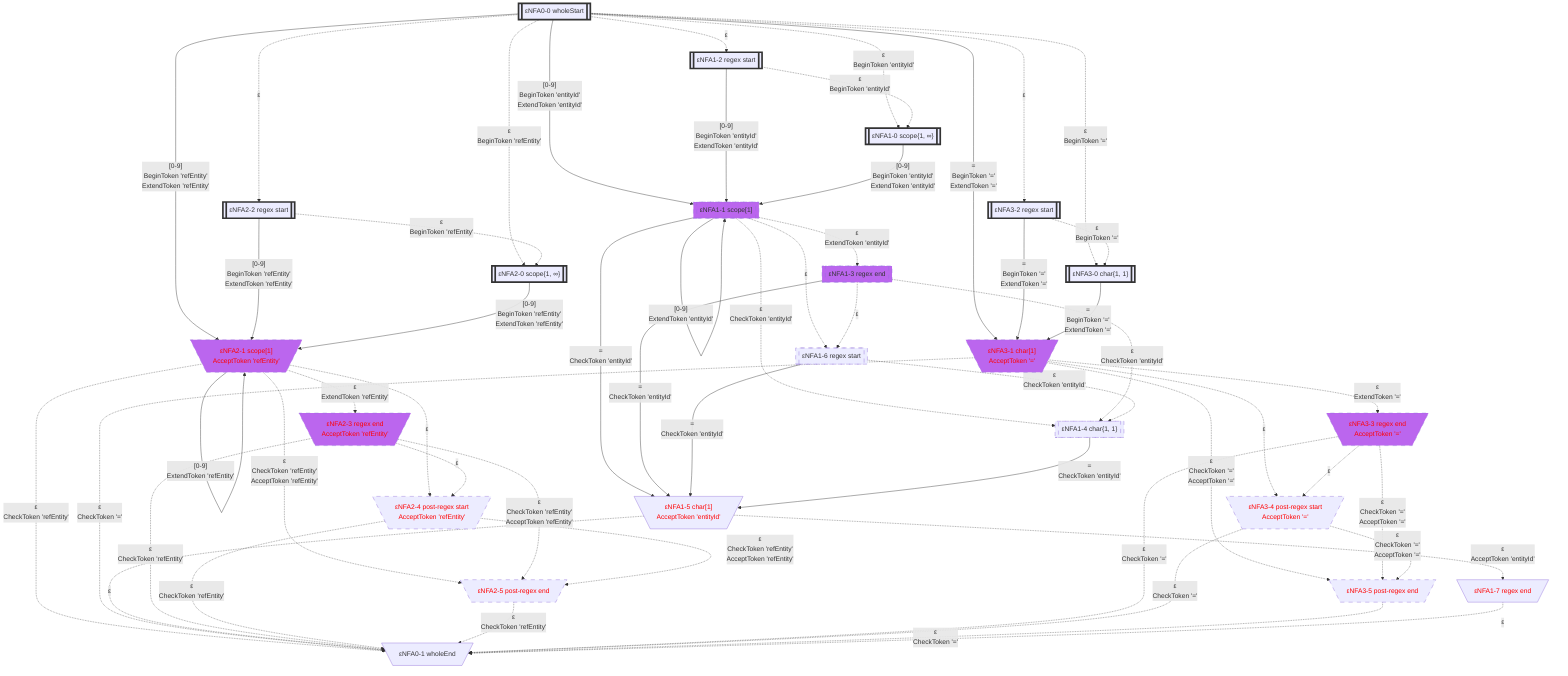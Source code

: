flowchart
classDef c0001 color:#FF0000;
classDef c0010 stroke-dasharray: 10 10;
classDef c0011 stroke-dasharray: 10 10,color:#FF0000;
classDef c0100 fill:#BB66EE;
classDef c0101 fill:#BB66EE,color:#FF0000;
classDef c0110 fill:#BB66EE,stroke-dasharray: 10 10;
classDef c0111 fill:#BB66EE,stroke-dasharray: 10 10,color:#FF0000;
classDef c1000 stroke:#333,stroke-width:4px;
classDef c1001 stroke:#333,stroke-width:4px,color:#FF0000;
classDef c1010 stroke:#333,stroke-width:4px,stroke-dasharray: 10 10;
classDef c1011 stroke:#333,stroke-width:4px,stroke-dasharray: 10 10,color:#FF0000;
classDef c1100 stroke:#333,stroke-width:4px,fill:#BB66EE;
classDef c1101 stroke:#333,stroke-width:4px,fill:#BB66EE,color:#FF0000;
classDef c1110 stroke:#333,stroke-width:4px,fill:#BB66EE,stroke-dasharray: 10 10;
classDef c1111 stroke:#333,stroke-width:4px,fill:#BB66EE,stroke-dasharray: 10 10,color:#FF0000;
eNFA0_0_34575158[["εNFA0-0 wholeStart"]]
class eNFA0_0_34575158 c1000;
eNFA1_2_49124394[["εNFA1-2 regex start"]]
class eNFA1_2_49124394 c1000;
eNFA2_2_42740968[["εNFA2-2 regex start"]]
class eNFA2_2_42740968 c1000;
eNFA3_2_39466365[["εNFA3-2 regex start"]]
class eNFA3_2_39466365 c1000;
eNFA1_0_42659011[["εNFA1-0 scope{1, ∞}"]]
class eNFA1_0_42659011 c1000;
eNFA2_0_27015409[["εNFA2-0 scope{1, ∞}"]]
class eNFA2_0_27015409 c1000;
eNFA3_0_5451181[["εNFA3-0 char{1, 1}"]]
class eNFA3_0_5451181 c1000;
eNFA1_1_19652971[["εNFA1-1 scope[1]"]]
class eNFA1_1_19652971 c0110;
eNFA2_1_32827873[\"εNFA2-1 scope[1]
AcceptToken 'refEntity'"/]
class eNFA2_1_32827873 c0111;
eNFA3_1_49060634[\"εNFA3-1 char[1]
AcceptToken '='"/]
class eNFA3_1_49060634 c0111;
eNFA1_3_48386784[["εNFA1-3 regex end"]]
class eNFA1_3_48386784 c0110;
eNFA1_6_27402849[["εNFA1-6 regex start"]]
class eNFA1_6_27402849 c0010;
eNFA1_4_45299056[["εNFA1-4 char{1, 1}"]]
class eNFA1_4_45299056 c0010;
eNFA1_5_5038325[\"εNFA1-5 char[1]
AcceptToken 'entityId'"/]
class eNFA1_5_5038325 c0001;
eNFA2_3_41812096[\"εNFA2-3 regex end
AcceptToken 'refEntity'"/]
class eNFA2_3_41812096 c0111;
eNFA2_4_45344929[\"εNFA2-4 post-regex start
AcceptToken 'refEntity'"/]
class eNFA2_4_45344929 c0011;
eNFA2_5_13594378[\"εNFA2-5 post-regex end"/]
class eNFA2_5_13594378 c0011;
eNFA0_1_31336648[\"εNFA0-1 wholeEnd"/]
eNFA3_3_38892530[\"εNFA3-3 regex end
AcceptToken '='"/]
class eNFA3_3_38892530 c0111;
eNFA3_4_14488452[\"εNFA3-4 post-regex start
AcceptToken '='"/]
class eNFA3_4_14488452 c0011;
eNFA3_5_40764552[\"εNFA3-5 post-regex end"/]
class eNFA3_5_40764552 c0011;
eNFA1_7_55240544[\"εNFA1-7 regex end"/]
class eNFA1_7_55240544 c0001;
eNFA0_0_34575158 -.->|"ε"|eNFA1_2_49124394
eNFA0_0_34575158 -.->|"ε"|eNFA2_2_42740968
eNFA0_0_34575158 -.->|"ε"|eNFA3_2_39466365
eNFA0_0_34575158 -.->|"ε
BeginToken 'entityId'"|eNFA1_0_42659011
eNFA0_0_34575158 -.->|"ε
BeginToken 'refEntity'"|eNFA2_0_27015409
eNFA0_0_34575158 -.->|"ε
BeginToken '='"|eNFA3_0_5451181
eNFA0_0_34575158 -->|"[0-9]
BeginToken 'entityId'
ExtendToken 'entityId'"|eNFA1_1_19652971
eNFA0_0_34575158 -->|"[0-9]
BeginToken 'refEntity'
ExtendToken 'refEntity'"|eNFA2_1_32827873
eNFA0_0_34575158 -->|"=
BeginToken '='
ExtendToken '='"|eNFA3_1_49060634
eNFA1_2_49124394 -.->|"ε
BeginToken 'entityId'"|eNFA1_0_42659011
eNFA1_2_49124394 -->|"[0-9]
BeginToken 'entityId'
ExtendToken 'entityId'"|eNFA1_1_19652971
eNFA2_2_42740968 -.->|"ε
BeginToken 'refEntity'"|eNFA2_0_27015409
eNFA2_2_42740968 -->|"[0-9]
BeginToken 'refEntity'
ExtendToken 'refEntity'"|eNFA2_1_32827873
eNFA3_2_39466365 -.->|"ε
BeginToken '='"|eNFA3_0_5451181
eNFA3_2_39466365 -->|"=
BeginToken '='
ExtendToken '='"|eNFA3_1_49060634
eNFA1_0_42659011 -->|"[0-9]
BeginToken 'entityId'
ExtendToken 'entityId'"|eNFA1_1_19652971
eNFA2_0_27015409 -->|"[0-9]
BeginToken 'refEntity'
ExtendToken 'refEntity'"|eNFA2_1_32827873
eNFA3_0_5451181 -->|"=
BeginToken '='
ExtendToken '='"|eNFA3_1_49060634
eNFA1_1_19652971 -->|"[0-9]
ExtendToken 'entityId'"|eNFA1_1_19652971
eNFA1_1_19652971 -.->|"ε
ExtendToken 'entityId'"|eNFA1_3_48386784
eNFA1_1_19652971 -.->|"ε"|eNFA1_6_27402849
eNFA1_1_19652971 -.->|"ε
CheckToken 'entityId'"|eNFA1_4_45299056
eNFA1_1_19652971 -->|"=
CheckToken 'entityId'"|eNFA1_5_5038325
eNFA2_1_32827873 -->|"[0-9]
ExtendToken 'refEntity'"|eNFA2_1_32827873
eNFA2_1_32827873 -.->|"ε
ExtendToken 'refEntity'"|eNFA2_3_41812096
eNFA2_1_32827873 -.->|"ε"|eNFA2_4_45344929
eNFA2_1_32827873 -.->|"ε
CheckToken 'refEntity'
AcceptToken 'refEntity'"|eNFA2_5_13594378
eNFA2_1_32827873 -.->|"ε
CheckToken 'refEntity'"|eNFA0_1_31336648
eNFA3_1_49060634 -.->|"ε
ExtendToken '='"|eNFA3_3_38892530
eNFA3_1_49060634 -.->|"ε"|eNFA3_4_14488452
eNFA3_1_49060634 -.->|"ε
CheckToken '='
AcceptToken '='"|eNFA3_5_40764552
eNFA3_1_49060634 -.->|"ε
CheckToken '='"|eNFA0_1_31336648
eNFA1_3_48386784 -.->|"ε"|eNFA1_6_27402849
eNFA1_3_48386784 -.->|"ε
CheckToken 'entityId'"|eNFA1_4_45299056
eNFA1_3_48386784 -->|"=
CheckToken 'entityId'"|eNFA1_5_5038325
eNFA1_6_27402849 -.->|"ε
CheckToken 'entityId'"|eNFA1_4_45299056
eNFA1_6_27402849 -->|"=
CheckToken 'entityId'"|eNFA1_5_5038325
eNFA1_4_45299056 -->|"=
CheckToken 'entityId'"|eNFA1_5_5038325
eNFA1_5_5038325 -.->|"ε
AcceptToken 'entityId'"|eNFA1_7_55240544
eNFA1_5_5038325 -.->|"ε"|eNFA0_1_31336648
eNFA2_3_41812096 -.->|"ε"|eNFA2_4_45344929
eNFA2_3_41812096 -.->|"ε
CheckToken 'refEntity'
AcceptToken 'refEntity'"|eNFA2_5_13594378
eNFA2_3_41812096 -.->|"ε
CheckToken 'refEntity'"|eNFA0_1_31336648
eNFA2_4_45344929 -.->|"ε
CheckToken 'refEntity'
AcceptToken 'refEntity'"|eNFA2_5_13594378
eNFA2_4_45344929 -.->|"ε
CheckToken 'refEntity'"|eNFA0_1_31336648
eNFA2_5_13594378 -.->|"ε
CheckToken 'refEntity'"|eNFA0_1_31336648
eNFA3_3_38892530 -.->|"ε"|eNFA3_4_14488452
eNFA3_3_38892530 -.->|"ε
CheckToken '='
AcceptToken '='"|eNFA3_5_40764552
eNFA3_3_38892530 -.->|"ε
CheckToken '='"|eNFA0_1_31336648
eNFA3_4_14488452 -.->|"ε
CheckToken '='
AcceptToken '='"|eNFA3_5_40764552
eNFA3_4_14488452 -.->|"ε
CheckToken '='"|eNFA0_1_31336648
eNFA3_5_40764552 -.->|"ε
CheckToken '='"|eNFA0_1_31336648
eNFA1_7_55240544 -.->|"ε"|eNFA0_1_31336648